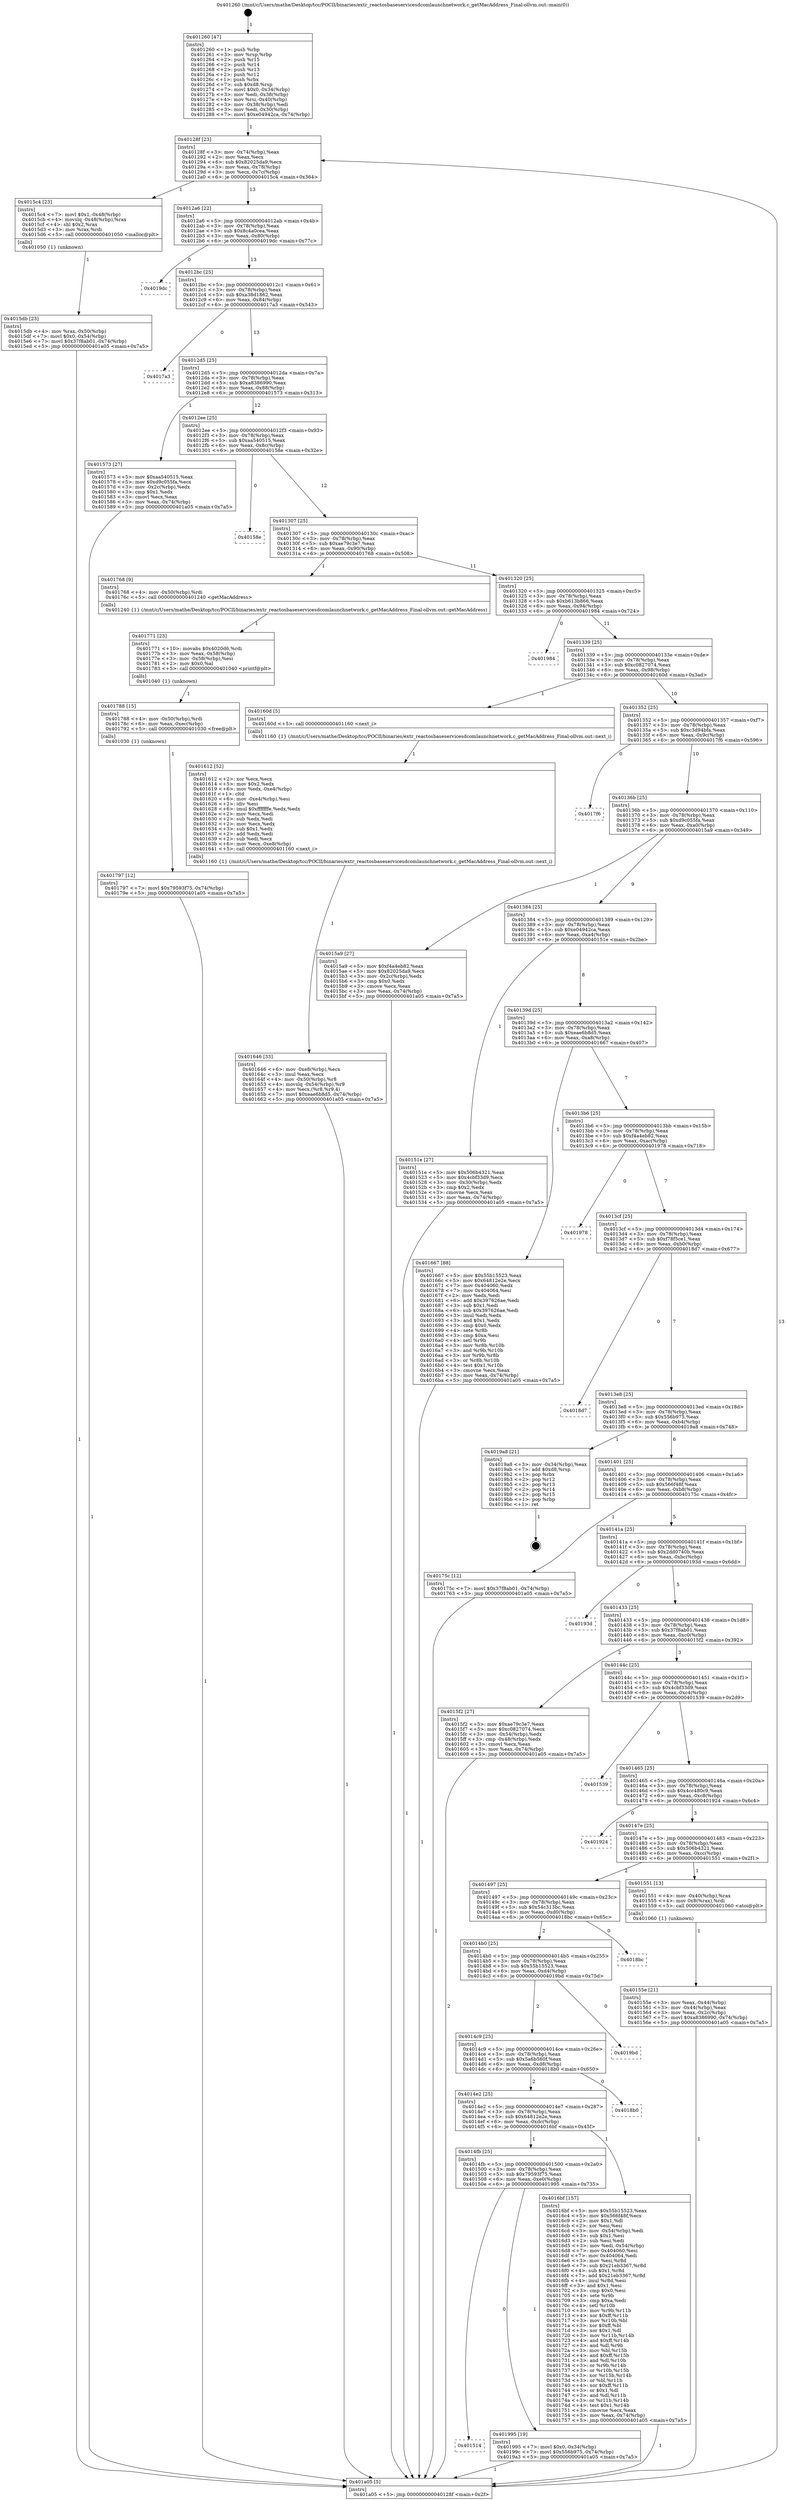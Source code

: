 digraph "0x401260" {
  label = "0x401260 (/mnt/c/Users/mathe/Desktop/tcc/POCII/binaries/extr_reactosbaseservicesdcomlaunchnetwork.c_getMacAddress_Final-ollvm.out::main(0))"
  labelloc = "t"
  node[shape=record]

  Entry [label="",width=0.3,height=0.3,shape=circle,fillcolor=black,style=filled]
  "0x40128f" [label="{
     0x40128f [23]\l
     | [instrs]\l
     &nbsp;&nbsp;0x40128f \<+3\>: mov -0x74(%rbp),%eax\l
     &nbsp;&nbsp;0x401292 \<+2\>: mov %eax,%ecx\l
     &nbsp;&nbsp;0x401294 \<+6\>: sub $0x82025da9,%ecx\l
     &nbsp;&nbsp;0x40129a \<+3\>: mov %eax,-0x78(%rbp)\l
     &nbsp;&nbsp;0x40129d \<+3\>: mov %ecx,-0x7c(%rbp)\l
     &nbsp;&nbsp;0x4012a0 \<+6\>: je 00000000004015c4 \<main+0x364\>\l
  }"]
  "0x4015c4" [label="{
     0x4015c4 [23]\l
     | [instrs]\l
     &nbsp;&nbsp;0x4015c4 \<+7\>: movl $0x1,-0x48(%rbp)\l
     &nbsp;&nbsp;0x4015cb \<+4\>: movslq -0x48(%rbp),%rax\l
     &nbsp;&nbsp;0x4015cf \<+4\>: shl $0x2,%rax\l
     &nbsp;&nbsp;0x4015d3 \<+3\>: mov %rax,%rdi\l
     &nbsp;&nbsp;0x4015d6 \<+5\>: call 0000000000401050 \<malloc@plt\>\l
     | [calls]\l
     &nbsp;&nbsp;0x401050 \{1\} (unknown)\l
  }"]
  "0x4012a6" [label="{
     0x4012a6 [22]\l
     | [instrs]\l
     &nbsp;&nbsp;0x4012a6 \<+5\>: jmp 00000000004012ab \<main+0x4b\>\l
     &nbsp;&nbsp;0x4012ab \<+3\>: mov -0x78(%rbp),%eax\l
     &nbsp;&nbsp;0x4012ae \<+5\>: sub $0x8c4a0cea,%eax\l
     &nbsp;&nbsp;0x4012b3 \<+3\>: mov %eax,-0x80(%rbp)\l
     &nbsp;&nbsp;0x4012b6 \<+6\>: je 00000000004019dc \<main+0x77c\>\l
  }"]
  Exit [label="",width=0.3,height=0.3,shape=circle,fillcolor=black,style=filled,peripheries=2]
  "0x4019dc" [label="{
     0x4019dc\l
  }", style=dashed]
  "0x4012bc" [label="{
     0x4012bc [25]\l
     | [instrs]\l
     &nbsp;&nbsp;0x4012bc \<+5\>: jmp 00000000004012c1 \<main+0x61\>\l
     &nbsp;&nbsp;0x4012c1 \<+3\>: mov -0x78(%rbp),%eax\l
     &nbsp;&nbsp;0x4012c4 \<+5\>: sub $0xa38d1862,%eax\l
     &nbsp;&nbsp;0x4012c9 \<+6\>: mov %eax,-0x84(%rbp)\l
     &nbsp;&nbsp;0x4012cf \<+6\>: je 00000000004017a3 \<main+0x543\>\l
  }"]
  "0x401514" [label="{
     0x401514\l
  }", style=dashed]
  "0x4017a3" [label="{
     0x4017a3\l
  }", style=dashed]
  "0x4012d5" [label="{
     0x4012d5 [25]\l
     | [instrs]\l
     &nbsp;&nbsp;0x4012d5 \<+5\>: jmp 00000000004012da \<main+0x7a\>\l
     &nbsp;&nbsp;0x4012da \<+3\>: mov -0x78(%rbp),%eax\l
     &nbsp;&nbsp;0x4012dd \<+5\>: sub $0xa8386990,%eax\l
     &nbsp;&nbsp;0x4012e2 \<+6\>: mov %eax,-0x88(%rbp)\l
     &nbsp;&nbsp;0x4012e8 \<+6\>: je 0000000000401573 \<main+0x313\>\l
  }"]
  "0x401995" [label="{
     0x401995 [19]\l
     | [instrs]\l
     &nbsp;&nbsp;0x401995 \<+7\>: movl $0x0,-0x34(%rbp)\l
     &nbsp;&nbsp;0x40199c \<+7\>: movl $0x556b975,-0x74(%rbp)\l
     &nbsp;&nbsp;0x4019a3 \<+5\>: jmp 0000000000401a05 \<main+0x7a5\>\l
  }"]
  "0x401573" [label="{
     0x401573 [27]\l
     | [instrs]\l
     &nbsp;&nbsp;0x401573 \<+5\>: mov $0xaa540515,%eax\l
     &nbsp;&nbsp;0x401578 \<+5\>: mov $0xd9c055fa,%ecx\l
     &nbsp;&nbsp;0x40157d \<+3\>: mov -0x2c(%rbp),%edx\l
     &nbsp;&nbsp;0x401580 \<+3\>: cmp $0x1,%edx\l
     &nbsp;&nbsp;0x401583 \<+3\>: cmovl %ecx,%eax\l
     &nbsp;&nbsp;0x401586 \<+3\>: mov %eax,-0x74(%rbp)\l
     &nbsp;&nbsp;0x401589 \<+5\>: jmp 0000000000401a05 \<main+0x7a5\>\l
  }"]
  "0x4012ee" [label="{
     0x4012ee [25]\l
     | [instrs]\l
     &nbsp;&nbsp;0x4012ee \<+5\>: jmp 00000000004012f3 \<main+0x93\>\l
     &nbsp;&nbsp;0x4012f3 \<+3\>: mov -0x78(%rbp),%eax\l
     &nbsp;&nbsp;0x4012f6 \<+5\>: sub $0xaa540515,%eax\l
     &nbsp;&nbsp;0x4012fb \<+6\>: mov %eax,-0x8c(%rbp)\l
     &nbsp;&nbsp;0x401301 \<+6\>: je 000000000040158e \<main+0x32e\>\l
  }"]
  "0x401797" [label="{
     0x401797 [12]\l
     | [instrs]\l
     &nbsp;&nbsp;0x401797 \<+7\>: movl $0x79593f75,-0x74(%rbp)\l
     &nbsp;&nbsp;0x40179e \<+5\>: jmp 0000000000401a05 \<main+0x7a5\>\l
  }"]
  "0x40158e" [label="{
     0x40158e\l
  }", style=dashed]
  "0x401307" [label="{
     0x401307 [25]\l
     | [instrs]\l
     &nbsp;&nbsp;0x401307 \<+5\>: jmp 000000000040130c \<main+0xac\>\l
     &nbsp;&nbsp;0x40130c \<+3\>: mov -0x78(%rbp),%eax\l
     &nbsp;&nbsp;0x40130f \<+5\>: sub $0xae79c3e7,%eax\l
     &nbsp;&nbsp;0x401314 \<+6\>: mov %eax,-0x90(%rbp)\l
     &nbsp;&nbsp;0x40131a \<+6\>: je 0000000000401768 \<main+0x508\>\l
  }"]
  "0x401788" [label="{
     0x401788 [15]\l
     | [instrs]\l
     &nbsp;&nbsp;0x401788 \<+4\>: mov -0x50(%rbp),%rdi\l
     &nbsp;&nbsp;0x40178c \<+6\>: mov %eax,-0xec(%rbp)\l
     &nbsp;&nbsp;0x401792 \<+5\>: call 0000000000401030 \<free@plt\>\l
     | [calls]\l
     &nbsp;&nbsp;0x401030 \{1\} (unknown)\l
  }"]
  "0x401768" [label="{
     0x401768 [9]\l
     | [instrs]\l
     &nbsp;&nbsp;0x401768 \<+4\>: mov -0x50(%rbp),%rdi\l
     &nbsp;&nbsp;0x40176c \<+5\>: call 0000000000401240 \<getMacAddress\>\l
     | [calls]\l
     &nbsp;&nbsp;0x401240 \{1\} (/mnt/c/Users/mathe/Desktop/tcc/POCII/binaries/extr_reactosbaseservicesdcomlaunchnetwork.c_getMacAddress_Final-ollvm.out::getMacAddress)\l
  }"]
  "0x401320" [label="{
     0x401320 [25]\l
     | [instrs]\l
     &nbsp;&nbsp;0x401320 \<+5\>: jmp 0000000000401325 \<main+0xc5\>\l
     &nbsp;&nbsp;0x401325 \<+3\>: mov -0x78(%rbp),%eax\l
     &nbsp;&nbsp;0x401328 \<+5\>: sub $0xb613b866,%eax\l
     &nbsp;&nbsp;0x40132d \<+6\>: mov %eax,-0x94(%rbp)\l
     &nbsp;&nbsp;0x401333 \<+6\>: je 0000000000401984 \<main+0x724\>\l
  }"]
  "0x401771" [label="{
     0x401771 [23]\l
     | [instrs]\l
     &nbsp;&nbsp;0x401771 \<+10\>: movabs $0x4020d6,%rdi\l
     &nbsp;&nbsp;0x40177b \<+3\>: mov %eax,-0x58(%rbp)\l
     &nbsp;&nbsp;0x40177e \<+3\>: mov -0x58(%rbp),%esi\l
     &nbsp;&nbsp;0x401781 \<+2\>: mov $0x0,%al\l
     &nbsp;&nbsp;0x401783 \<+5\>: call 0000000000401040 \<printf@plt\>\l
     | [calls]\l
     &nbsp;&nbsp;0x401040 \{1\} (unknown)\l
  }"]
  "0x401984" [label="{
     0x401984\l
  }", style=dashed]
  "0x401339" [label="{
     0x401339 [25]\l
     | [instrs]\l
     &nbsp;&nbsp;0x401339 \<+5\>: jmp 000000000040133e \<main+0xde\>\l
     &nbsp;&nbsp;0x40133e \<+3\>: mov -0x78(%rbp),%eax\l
     &nbsp;&nbsp;0x401341 \<+5\>: sub $0xc0827074,%eax\l
     &nbsp;&nbsp;0x401346 \<+6\>: mov %eax,-0x98(%rbp)\l
     &nbsp;&nbsp;0x40134c \<+6\>: je 000000000040160d \<main+0x3ad\>\l
  }"]
  "0x4014fb" [label="{
     0x4014fb [25]\l
     | [instrs]\l
     &nbsp;&nbsp;0x4014fb \<+5\>: jmp 0000000000401500 \<main+0x2a0\>\l
     &nbsp;&nbsp;0x401500 \<+3\>: mov -0x78(%rbp),%eax\l
     &nbsp;&nbsp;0x401503 \<+5\>: sub $0x79593f75,%eax\l
     &nbsp;&nbsp;0x401508 \<+6\>: mov %eax,-0xe0(%rbp)\l
     &nbsp;&nbsp;0x40150e \<+6\>: je 0000000000401995 \<main+0x735\>\l
  }"]
  "0x40160d" [label="{
     0x40160d [5]\l
     | [instrs]\l
     &nbsp;&nbsp;0x40160d \<+5\>: call 0000000000401160 \<next_i\>\l
     | [calls]\l
     &nbsp;&nbsp;0x401160 \{1\} (/mnt/c/Users/mathe/Desktop/tcc/POCII/binaries/extr_reactosbaseservicesdcomlaunchnetwork.c_getMacAddress_Final-ollvm.out::next_i)\l
  }"]
  "0x401352" [label="{
     0x401352 [25]\l
     | [instrs]\l
     &nbsp;&nbsp;0x401352 \<+5\>: jmp 0000000000401357 \<main+0xf7\>\l
     &nbsp;&nbsp;0x401357 \<+3\>: mov -0x78(%rbp),%eax\l
     &nbsp;&nbsp;0x40135a \<+5\>: sub $0xc3d94bfa,%eax\l
     &nbsp;&nbsp;0x40135f \<+6\>: mov %eax,-0x9c(%rbp)\l
     &nbsp;&nbsp;0x401365 \<+6\>: je 00000000004017f6 \<main+0x596\>\l
  }"]
  "0x4016bf" [label="{
     0x4016bf [157]\l
     | [instrs]\l
     &nbsp;&nbsp;0x4016bf \<+5\>: mov $0x55b15523,%eax\l
     &nbsp;&nbsp;0x4016c4 \<+5\>: mov $0x566f48f,%ecx\l
     &nbsp;&nbsp;0x4016c9 \<+2\>: mov $0x1,%dl\l
     &nbsp;&nbsp;0x4016cb \<+2\>: xor %esi,%esi\l
     &nbsp;&nbsp;0x4016cd \<+3\>: mov -0x54(%rbp),%edi\l
     &nbsp;&nbsp;0x4016d0 \<+3\>: sub $0x1,%esi\l
     &nbsp;&nbsp;0x4016d3 \<+2\>: sub %esi,%edi\l
     &nbsp;&nbsp;0x4016d5 \<+3\>: mov %edi,-0x54(%rbp)\l
     &nbsp;&nbsp;0x4016d8 \<+7\>: mov 0x404060,%esi\l
     &nbsp;&nbsp;0x4016df \<+7\>: mov 0x404064,%edi\l
     &nbsp;&nbsp;0x4016e6 \<+3\>: mov %esi,%r8d\l
     &nbsp;&nbsp;0x4016e9 \<+7\>: sub $0x21eb3367,%r8d\l
     &nbsp;&nbsp;0x4016f0 \<+4\>: sub $0x1,%r8d\l
     &nbsp;&nbsp;0x4016f4 \<+7\>: add $0x21eb3367,%r8d\l
     &nbsp;&nbsp;0x4016fb \<+4\>: imul %r8d,%esi\l
     &nbsp;&nbsp;0x4016ff \<+3\>: and $0x1,%esi\l
     &nbsp;&nbsp;0x401702 \<+3\>: cmp $0x0,%esi\l
     &nbsp;&nbsp;0x401705 \<+4\>: sete %r9b\l
     &nbsp;&nbsp;0x401709 \<+3\>: cmp $0xa,%edi\l
     &nbsp;&nbsp;0x40170c \<+4\>: setl %r10b\l
     &nbsp;&nbsp;0x401710 \<+3\>: mov %r9b,%r11b\l
     &nbsp;&nbsp;0x401713 \<+4\>: xor $0xff,%r11b\l
     &nbsp;&nbsp;0x401717 \<+3\>: mov %r10b,%bl\l
     &nbsp;&nbsp;0x40171a \<+3\>: xor $0xff,%bl\l
     &nbsp;&nbsp;0x40171d \<+3\>: xor $0x1,%dl\l
     &nbsp;&nbsp;0x401720 \<+3\>: mov %r11b,%r14b\l
     &nbsp;&nbsp;0x401723 \<+4\>: and $0xff,%r14b\l
     &nbsp;&nbsp;0x401727 \<+3\>: and %dl,%r9b\l
     &nbsp;&nbsp;0x40172a \<+3\>: mov %bl,%r15b\l
     &nbsp;&nbsp;0x40172d \<+4\>: and $0xff,%r15b\l
     &nbsp;&nbsp;0x401731 \<+3\>: and %dl,%r10b\l
     &nbsp;&nbsp;0x401734 \<+3\>: or %r9b,%r14b\l
     &nbsp;&nbsp;0x401737 \<+3\>: or %r10b,%r15b\l
     &nbsp;&nbsp;0x40173a \<+3\>: xor %r15b,%r14b\l
     &nbsp;&nbsp;0x40173d \<+3\>: or %bl,%r11b\l
     &nbsp;&nbsp;0x401740 \<+4\>: xor $0xff,%r11b\l
     &nbsp;&nbsp;0x401744 \<+3\>: or $0x1,%dl\l
     &nbsp;&nbsp;0x401747 \<+3\>: and %dl,%r11b\l
     &nbsp;&nbsp;0x40174a \<+3\>: or %r11b,%r14b\l
     &nbsp;&nbsp;0x40174d \<+4\>: test $0x1,%r14b\l
     &nbsp;&nbsp;0x401751 \<+3\>: cmovne %ecx,%eax\l
     &nbsp;&nbsp;0x401754 \<+3\>: mov %eax,-0x74(%rbp)\l
     &nbsp;&nbsp;0x401757 \<+5\>: jmp 0000000000401a05 \<main+0x7a5\>\l
  }"]
  "0x4017f6" [label="{
     0x4017f6\l
  }", style=dashed]
  "0x40136b" [label="{
     0x40136b [25]\l
     | [instrs]\l
     &nbsp;&nbsp;0x40136b \<+5\>: jmp 0000000000401370 \<main+0x110\>\l
     &nbsp;&nbsp;0x401370 \<+3\>: mov -0x78(%rbp),%eax\l
     &nbsp;&nbsp;0x401373 \<+5\>: sub $0xd9c055fa,%eax\l
     &nbsp;&nbsp;0x401378 \<+6\>: mov %eax,-0xa0(%rbp)\l
     &nbsp;&nbsp;0x40137e \<+6\>: je 00000000004015a9 \<main+0x349\>\l
  }"]
  "0x4014e2" [label="{
     0x4014e2 [25]\l
     | [instrs]\l
     &nbsp;&nbsp;0x4014e2 \<+5\>: jmp 00000000004014e7 \<main+0x287\>\l
     &nbsp;&nbsp;0x4014e7 \<+3\>: mov -0x78(%rbp),%eax\l
     &nbsp;&nbsp;0x4014ea \<+5\>: sub $0x64812e2e,%eax\l
     &nbsp;&nbsp;0x4014ef \<+6\>: mov %eax,-0xdc(%rbp)\l
     &nbsp;&nbsp;0x4014f5 \<+6\>: je 00000000004016bf \<main+0x45f\>\l
  }"]
  "0x4015a9" [label="{
     0x4015a9 [27]\l
     | [instrs]\l
     &nbsp;&nbsp;0x4015a9 \<+5\>: mov $0xf4a4eb82,%eax\l
     &nbsp;&nbsp;0x4015ae \<+5\>: mov $0x82025da9,%ecx\l
     &nbsp;&nbsp;0x4015b3 \<+3\>: mov -0x2c(%rbp),%edx\l
     &nbsp;&nbsp;0x4015b6 \<+3\>: cmp $0x0,%edx\l
     &nbsp;&nbsp;0x4015b9 \<+3\>: cmove %ecx,%eax\l
     &nbsp;&nbsp;0x4015bc \<+3\>: mov %eax,-0x74(%rbp)\l
     &nbsp;&nbsp;0x4015bf \<+5\>: jmp 0000000000401a05 \<main+0x7a5\>\l
  }"]
  "0x401384" [label="{
     0x401384 [25]\l
     | [instrs]\l
     &nbsp;&nbsp;0x401384 \<+5\>: jmp 0000000000401389 \<main+0x129\>\l
     &nbsp;&nbsp;0x401389 \<+3\>: mov -0x78(%rbp),%eax\l
     &nbsp;&nbsp;0x40138c \<+5\>: sub $0xe04942ca,%eax\l
     &nbsp;&nbsp;0x401391 \<+6\>: mov %eax,-0xa4(%rbp)\l
     &nbsp;&nbsp;0x401397 \<+6\>: je 000000000040151e \<main+0x2be\>\l
  }"]
  "0x4018b0" [label="{
     0x4018b0\l
  }", style=dashed]
  "0x40151e" [label="{
     0x40151e [27]\l
     | [instrs]\l
     &nbsp;&nbsp;0x40151e \<+5\>: mov $0x506b4321,%eax\l
     &nbsp;&nbsp;0x401523 \<+5\>: mov $0x4cbf33d9,%ecx\l
     &nbsp;&nbsp;0x401528 \<+3\>: mov -0x30(%rbp),%edx\l
     &nbsp;&nbsp;0x40152b \<+3\>: cmp $0x2,%edx\l
     &nbsp;&nbsp;0x40152e \<+3\>: cmovne %ecx,%eax\l
     &nbsp;&nbsp;0x401531 \<+3\>: mov %eax,-0x74(%rbp)\l
     &nbsp;&nbsp;0x401534 \<+5\>: jmp 0000000000401a05 \<main+0x7a5\>\l
  }"]
  "0x40139d" [label="{
     0x40139d [25]\l
     | [instrs]\l
     &nbsp;&nbsp;0x40139d \<+5\>: jmp 00000000004013a2 \<main+0x142\>\l
     &nbsp;&nbsp;0x4013a2 \<+3\>: mov -0x78(%rbp),%eax\l
     &nbsp;&nbsp;0x4013a5 \<+5\>: sub $0xeae6b8d5,%eax\l
     &nbsp;&nbsp;0x4013aa \<+6\>: mov %eax,-0xa8(%rbp)\l
     &nbsp;&nbsp;0x4013b0 \<+6\>: je 0000000000401667 \<main+0x407\>\l
  }"]
  "0x401a05" [label="{
     0x401a05 [5]\l
     | [instrs]\l
     &nbsp;&nbsp;0x401a05 \<+5\>: jmp 000000000040128f \<main+0x2f\>\l
  }"]
  "0x401260" [label="{
     0x401260 [47]\l
     | [instrs]\l
     &nbsp;&nbsp;0x401260 \<+1\>: push %rbp\l
     &nbsp;&nbsp;0x401261 \<+3\>: mov %rsp,%rbp\l
     &nbsp;&nbsp;0x401264 \<+2\>: push %r15\l
     &nbsp;&nbsp;0x401266 \<+2\>: push %r14\l
     &nbsp;&nbsp;0x401268 \<+2\>: push %r13\l
     &nbsp;&nbsp;0x40126a \<+2\>: push %r12\l
     &nbsp;&nbsp;0x40126c \<+1\>: push %rbx\l
     &nbsp;&nbsp;0x40126d \<+7\>: sub $0xd8,%rsp\l
     &nbsp;&nbsp;0x401274 \<+7\>: movl $0x0,-0x34(%rbp)\l
     &nbsp;&nbsp;0x40127b \<+3\>: mov %edi,-0x38(%rbp)\l
     &nbsp;&nbsp;0x40127e \<+4\>: mov %rsi,-0x40(%rbp)\l
     &nbsp;&nbsp;0x401282 \<+3\>: mov -0x38(%rbp),%edi\l
     &nbsp;&nbsp;0x401285 \<+3\>: mov %edi,-0x30(%rbp)\l
     &nbsp;&nbsp;0x401288 \<+7\>: movl $0xe04942ca,-0x74(%rbp)\l
  }"]
  "0x4014c9" [label="{
     0x4014c9 [25]\l
     | [instrs]\l
     &nbsp;&nbsp;0x4014c9 \<+5\>: jmp 00000000004014ce \<main+0x26e\>\l
     &nbsp;&nbsp;0x4014ce \<+3\>: mov -0x78(%rbp),%eax\l
     &nbsp;&nbsp;0x4014d1 \<+5\>: sub $0x5a6b560f,%eax\l
     &nbsp;&nbsp;0x4014d6 \<+6\>: mov %eax,-0xd8(%rbp)\l
     &nbsp;&nbsp;0x4014dc \<+6\>: je 00000000004018b0 \<main+0x650\>\l
  }"]
  "0x401667" [label="{
     0x401667 [88]\l
     | [instrs]\l
     &nbsp;&nbsp;0x401667 \<+5\>: mov $0x55b15523,%eax\l
     &nbsp;&nbsp;0x40166c \<+5\>: mov $0x64812e2e,%ecx\l
     &nbsp;&nbsp;0x401671 \<+7\>: mov 0x404060,%edx\l
     &nbsp;&nbsp;0x401678 \<+7\>: mov 0x404064,%esi\l
     &nbsp;&nbsp;0x40167f \<+2\>: mov %edx,%edi\l
     &nbsp;&nbsp;0x401681 \<+6\>: add $0x397626ae,%edi\l
     &nbsp;&nbsp;0x401687 \<+3\>: sub $0x1,%edi\l
     &nbsp;&nbsp;0x40168a \<+6\>: sub $0x397626ae,%edi\l
     &nbsp;&nbsp;0x401690 \<+3\>: imul %edi,%edx\l
     &nbsp;&nbsp;0x401693 \<+3\>: and $0x1,%edx\l
     &nbsp;&nbsp;0x401696 \<+3\>: cmp $0x0,%edx\l
     &nbsp;&nbsp;0x401699 \<+4\>: sete %r8b\l
     &nbsp;&nbsp;0x40169d \<+3\>: cmp $0xa,%esi\l
     &nbsp;&nbsp;0x4016a0 \<+4\>: setl %r9b\l
     &nbsp;&nbsp;0x4016a4 \<+3\>: mov %r8b,%r10b\l
     &nbsp;&nbsp;0x4016a7 \<+3\>: and %r9b,%r10b\l
     &nbsp;&nbsp;0x4016aa \<+3\>: xor %r9b,%r8b\l
     &nbsp;&nbsp;0x4016ad \<+3\>: or %r8b,%r10b\l
     &nbsp;&nbsp;0x4016b0 \<+4\>: test $0x1,%r10b\l
     &nbsp;&nbsp;0x4016b4 \<+3\>: cmovne %ecx,%eax\l
     &nbsp;&nbsp;0x4016b7 \<+3\>: mov %eax,-0x74(%rbp)\l
     &nbsp;&nbsp;0x4016ba \<+5\>: jmp 0000000000401a05 \<main+0x7a5\>\l
  }"]
  "0x4013b6" [label="{
     0x4013b6 [25]\l
     | [instrs]\l
     &nbsp;&nbsp;0x4013b6 \<+5\>: jmp 00000000004013bb \<main+0x15b\>\l
     &nbsp;&nbsp;0x4013bb \<+3\>: mov -0x78(%rbp),%eax\l
     &nbsp;&nbsp;0x4013be \<+5\>: sub $0xf4a4eb82,%eax\l
     &nbsp;&nbsp;0x4013c3 \<+6\>: mov %eax,-0xac(%rbp)\l
     &nbsp;&nbsp;0x4013c9 \<+6\>: je 0000000000401978 \<main+0x718\>\l
  }"]
  "0x4019bd" [label="{
     0x4019bd\l
  }", style=dashed]
  "0x401978" [label="{
     0x401978\l
  }", style=dashed]
  "0x4013cf" [label="{
     0x4013cf [25]\l
     | [instrs]\l
     &nbsp;&nbsp;0x4013cf \<+5\>: jmp 00000000004013d4 \<main+0x174\>\l
     &nbsp;&nbsp;0x4013d4 \<+3\>: mov -0x78(%rbp),%eax\l
     &nbsp;&nbsp;0x4013d7 \<+5\>: sub $0xf78f5ce1,%eax\l
     &nbsp;&nbsp;0x4013dc \<+6\>: mov %eax,-0xb0(%rbp)\l
     &nbsp;&nbsp;0x4013e2 \<+6\>: je 00000000004018d7 \<main+0x677\>\l
  }"]
  "0x4014b0" [label="{
     0x4014b0 [25]\l
     | [instrs]\l
     &nbsp;&nbsp;0x4014b0 \<+5\>: jmp 00000000004014b5 \<main+0x255\>\l
     &nbsp;&nbsp;0x4014b5 \<+3\>: mov -0x78(%rbp),%eax\l
     &nbsp;&nbsp;0x4014b8 \<+5\>: sub $0x55b15523,%eax\l
     &nbsp;&nbsp;0x4014bd \<+6\>: mov %eax,-0xd4(%rbp)\l
     &nbsp;&nbsp;0x4014c3 \<+6\>: je 00000000004019bd \<main+0x75d\>\l
  }"]
  "0x4018d7" [label="{
     0x4018d7\l
  }", style=dashed]
  "0x4013e8" [label="{
     0x4013e8 [25]\l
     | [instrs]\l
     &nbsp;&nbsp;0x4013e8 \<+5\>: jmp 00000000004013ed \<main+0x18d\>\l
     &nbsp;&nbsp;0x4013ed \<+3\>: mov -0x78(%rbp),%eax\l
     &nbsp;&nbsp;0x4013f0 \<+5\>: sub $0x556b975,%eax\l
     &nbsp;&nbsp;0x4013f5 \<+6\>: mov %eax,-0xb4(%rbp)\l
     &nbsp;&nbsp;0x4013fb \<+6\>: je 00000000004019a8 \<main+0x748\>\l
  }"]
  "0x4018bc" [label="{
     0x4018bc\l
  }", style=dashed]
  "0x4019a8" [label="{
     0x4019a8 [21]\l
     | [instrs]\l
     &nbsp;&nbsp;0x4019a8 \<+3\>: mov -0x34(%rbp),%eax\l
     &nbsp;&nbsp;0x4019ab \<+7\>: add $0xd8,%rsp\l
     &nbsp;&nbsp;0x4019b2 \<+1\>: pop %rbx\l
     &nbsp;&nbsp;0x4019b3 \<+2\>: pop %r12\l
     &nbsp;&nbsp;0x4019b5 \<+2\>: pop %r13\l
     &nbsp;&nbsp;0x4019b7 \<+2\>: pop %r14\l
     &nbsp;&nbsp;0x4019b9 \<+2\>: pop %r15\l
     &nbsp;&nbsp;0x4019bb \<+1\>: pop %rbp\l
     &nbsp;&nbsp;0x4019bc \<+1\>: ret\l
  }"]
  "0x401401" [label="{
     0x401401 [25]\l
     | [instrs]\l
     &nbsp;&nbsp;0x401401 \<+5\>: jmp 0000000000401406 \<main+0x1a6\>\l
     &nbsp;&nbsp;0x401406 \<+3\>: mov -0x78(%rbp),%eax\l
     &nbsp;&nbsp;0x401409 \<+5\>: sub $0x566f48f,%eax\l
     &nbsp;&nbsp;0x40140e \<+6\>: mov %eax,-0xb8(%rbp)\l
     &nbsp;&nbsp;0x401414 \<+6\>: je 000000000040175c \<main+0x4fc\>\l
  }"]
  "0x401646" [label="{
     0x401646 [33]\l
     | [instrs]\l
     &nbsp;&nbsp;0x401646 \<+6\>: mov -0xe8(%rbp),%ecx\l
     &nbsp;&nbsp;0x40164c \<+3\>: imul %eax,%ecx\l
     &nbsp;&nbsp;0x40164f \<+4\>: mov -0x50(%rbp),%r8\l
     &nbsp;&nbsp;0x401653 \<+4\>: movslq -0x54(%rbp),%r9\l
     &nbsp;&nbsp;0x401657 \<+4\>: mov %ecx,(%r8,%r9,4)\l
     &nbsp;&nbsp;0x40165b \<+7\>: movl $0xeae6b8d5,-0x74(%rbp)\l
     &nbsp;&nbsp;0x401662 \<+5\>: jmp 0000000000401a05 \<main+0x7a5\>\l
  }"]
  "0x40175c" [label="{
     0x40175c [12]\l
     | [instrs]\l
     &nbsp;&nbsp;0x40175c \<+7\>: movl $0x37f8ab01,-0x74(%rbp)\l
     &nbsp;&nbsp;0x401763 \<+5\>: jmp 0000000000401a05 \<main+0x7a5\>\l
  }"]
  "0x40141a" [label="{
     0x40141a [25]\l
     | [instrs]\l
     &nbsp;&nbsp;0x40141a \<+5\>: jmp 000000000040141f \<main+0x1bf\>\l
     &nbsp;&nbsp;0x40141f \<+3\>: mov -0x78(%rbp),%eax\l
     &nbsp;&nbsp;0x401422 \<+5\>: sub $0x2dd0740b,%eax\l
     &nbsp;&nbsp;0x401427 \<+6\>: mov %eax,-0xbc(%rbp)\l
     &nbsp;&nbsp;0x40142d \<+6\>: je 000000000040193d \<main+0x6dd\>\l
  }"]
  "0x401612" [label="{
     0x401612 [52]\l
     | [instrs]\l
     &nbsp;&nbsp;0x401612 \<+2\>: xor %ecx,%ecx\l
     &nbsp;&nbsp;0x401614 \<+5\>: mov $0x2,%edx\l
     &nbsp;&nbsp;0x401619 \<+6\>: mov %edx,-0xe4(%rbp)\l
     &nbsp;&nbsp;0x40161f \<+1\>: cltd\l
     &nbsp;&nbsp;0x401620 \<+6\>: mov -0xe4(%rbp),%esi\l
     &nbsp;&nbsp;0x401626 \<+2\>: idiv %esi\l
     &nbsp;&nbsp;0x401628 \<+6\>: imul $0xfffffffe,%edx,%edx\l
     &nbsp;&nbsp;0x40162e \<+2\>: mov %ecx,%edi\l
     &nbsp;&nbsp;0x401630 \<+2\>: sub %edx,%edi\l
     &nbsp;&nbsp;0x401632 \<+2\>: mov %ecx,%edx\l
     &nbsp;&nbsp;0x401634 \<+3\>: sub $0x1,%edx\l
     &nbsp;&nbsp;0x401637 \<+2\>: add %edx,%edi\l
     &nbsp;&nbsp;0x401639 \<+2\>: sub %edi,%ecx\l
     &nbsp;&nbsp;0x40163b \<+6\>: mov %ecx,-0xe8(%rbp)\l
     &nbsp;&nbsp;0x401641 \<+5\>: call 0000000000401160 \<next_i\>\l
     | [calls]\l
     &nbsp;&nbsp;0x401160 \{1\} (/mnt/c/Users/mathe/Desktop/tcc/POCII/binaries/extr_reactosbaseservicesdcomlaunchnetwork.c_getMacAddress_Final-ollvm.out::next_i)\l
  }"]
  "0x40193d" [label="{
     0x40193d\l
  }", style=dashed]
  "0x401433" [label="{
     0x401433 [25]\l
     | [instrs]\l
     &nbsp;&nbsp;0x401433 \<+5\>: jmp 0000000000401438 \<main+0x1d8\>\l
     &nbsp;&nbsp;0x401438 \<+3\>: mov -0x78(%rbp),%eax\l
     &nbsp;&nbsp;0x40143b \<+5\>: sub $0x37f8ab01,%eax\l
     &nbsp;&nbsp;0x401440 \<+6\>: mov %eax,-0xc0(%rbp)\l
     &nbsp;&nbsp;0x401446 \<+6\>: je 00000000004015f2 \<main+0x392\>\l
  }"]
  "0x4015db" [label="{
     0x4015db [23]\l
     | [instrs]\l
     &nbsp;&nbsp;0x4015db \<+4\>: mov %rax,-0x50(%rbp)\l
     &nbsp;&nbsp;0x4015df \<+7\>: movl $0x0,-0x54(%rbp)\l
     &nbsp;&nbsp;0x4015e6 \<+7\>: movl $0x37f8ab01,-0x74(%rbp)\l
     &nbsp;&nbsp;0x4015ed \<+5\>: jmp 0000000000401a05 \<main+0x7a5\>\l
  }"]
  "0x4015f2" [label="{
     0x4015f2 [27]\l
     | [instrs]\l
     &nbsp;&nbsp;0x4015f2 \<+5\>: mov $0xae79c3e7,%eax\l
     &nbsp;&nbsp;0x4015f7 \<+5\>: mov $0xc0827074,%ecx\l
     &nbsp;&nbsp;0x4015fc \<+3\>: mov -0x54(%rbp),%edx\l
     &nbsp;&nbsp;0x4015ff \<+3\>: cmp -0x48(%rbp),%edx\l
     &nbsp;&nbsp;0x401602 \<+3\>: cmovl %ecx,%eax\l
     &nbsp;&nbsp;0x401605 \<+3\>: mov %eax,-0x74(%rbp)\l
     &nbsp;&nbsp;0x401608 \<+5\>: jmp 0000000000401a05 \<main+0x7a5\>\l
  }"]
  "0x40144c" [label="{
     0x40144c [25]\l
     | [instrs]\l
     &nbsp;&nbsp;0x40144c \<+5\>: jmp 0000000000401451 \<main+0x1f1\>\l
     &nbsp;&nbsp;0x401451 \<+3\>: mov -0x78(%rbp),%eax\l
     &nbsp;&nbsp;0x401454 \<+5\>: sub $0x4cbf33d9,%eax\l
     &nbsp;&nbsp;0x401459 \<+6\>: mov %eax,-0xc4(%rbp)\l
     &nbsp;&nbsp;0x40145f \<+6\>: je 0000000000401539 \<main+0x2d9\>\l
  }"]
  "0x40155e" [label="{
     0x40155e [21]\l
     | [instrs]\l
     &nbsp;&nbsp;0x40155e \<+3\>: mov %eax,-0x44(%rbp)\l
     &nbsp;&nbsp;0x401561 \<+3\>: mov -0x44(%rbp),%eax\l
     &nbsp;&nbsp;0x401564 \<+3\>: mov %eax,-0x2c(%rbp)\l
     &nbsp;&nbsp;0x401567 \<+7\>: movl $0xa8386990,-0x74(%rbp)\l
     &nbsp;&nbsp;0x40156e \<+5\>: jmp 0000000000401a05 \<main+0x7a5\>\l
  }"]
  "0x401539" [label="{
     0x401539\l
  }", style=dashed]
  "0x401465" [label="{
     0x401465 [25]\l
     | [instrs]\l
     &nbsp;&nbsp;0x401465 \<+5\>: jmp 000000000040146a \<main+0x20a\>\l
     &nbsp;&nbsp;0x40146a \<+3\>: mov -0x78(%rbp),%eax\l
     &nbsp;&nbsp;0x40146d \<+5\>: sub $0x4cc480c9,%eax\l
     &nbsp;&nbsp;0x401472 \<+6\>: mov %eax,-0xc8(%rbp)\l
     &nbsp;&nbsp;0x401478 \<+6\>: je 0000000000401924 \<main+0x6c4\>\l
  }"]
  "0x401497" [label="{
     0x401497 [25]\l
     | [instrs]\l
     &nbsp;&nbsp;0x401497 \<+5\>: jmp 000000000040149c \<main+0x23c\>\l
     &nbsp;&nbsp;0x40149c \<+3\>: mov -0x78(%rbp),%eax\l
     &nbsp;&nbsp;0x40149f \<+5\>: sub $0x54c313bc,%eax\l
     &nbsp;&nbsp;0x4014a4 \<+6\>: mov %eax,-0xd0(%rbp)\l
     &nbsp;&nbsp;0x4014aa \<+6\>: je 00000000004018bc \<main+0x65c\>\l
  }"]
  "0x401924" [label="{
     0x401924\l
  }", style=dashed]
  "0x40147e" [label="{
     0x40147e [25]\l
     | [instrs]\l
     &nbsp;&nbsp;0x40147e \<+5\>: jmp 0000000000401483 \<main+0x223\>\l
     &nbsp;&nbsp;0x401483 \<+3\>: mov -0x78(%rbp),%eax\l
     &nbsp;&nbsp;0x401486 \<+5\>: sub $0x506b4321,%eax\l
     &nbsp;&nbsp;0x40148b \<+6\>: mov %eax,-0xcc(%rbp)\l
     &nbsp;&nbsp;0x401491 \<+6\>: je 0000000000401551 \<main+0x2f1\>\l
  }"]
  "0x401551" [label="{
     0x401551 [13]\l
     | [instrs]\l
     &nbsp;&nbsp;0x401551 \<+4\>: mov -0x40(%rbp),%rax\l
     &nbsp;&nbsp;0x401555 \<+4\>: mov 0x8(%rax),%rdi\l
     &nbsp;&nbsp;0x401559 \<+5\>: call 0000000000401060 \<atoi@plt\>\l
     | [calls]\l
     &nbsp;&nbsp;0x401060 \{1\} (unknown)\l
  }"]
  Entry -> "0x401260" [label=" 1"]
  "0x40128f" -> "0x4015c4" [label=" 1"]
  "0x40128f" -> "0x4012a6" [label=" 13"]
  "0x4019a8" -> Exit [label=" 1"]
  "0x4012a6" -> "0x4019dc" [label=" 0"]
  "0x4012a6" -> "0x4012bc" [label=" 13"]
  "0x401995" -> "0x401a05" [label=" 1"]
  "0x4012bc" -> "0x4017a3" [label=" 0"]
  "0x4012bc" -> "0x4012d5" [label=" 13"]
  "0x4014fb" -> "0x401514" [label=" 0"]
  "0x4012d5" -> "0x401573" [label=" 1"]
  "0x4012d5" -> "0x4012ee" [label=" 12"]
  "0x4014fb" -> "0x401995" [label=" 1"]
  "0x4012ee" -> "0x40158e" [label=" 0"]
  "0x4012ee" -> "0x401307" [label=" 12"]
  "0x401797" -> "0x401a05" [label=" 1"]
  "0x401307" -> "0x401768" [label=" 1"]
  "0x401307" -> "0x401320" [label=" 11"]
  "0x401788" -> "0x401797" [label=" 1"]
  "0x401320" -> "0x401984" [label=" 0"]
  "0x401320" -> "0x401339" [label=" 11"]
  "0x401771" -> "0x401788" [label=" 1"]
  "0x401339" -> "0x40160d" [label=" 1"]
  "0x401339" -> "0x401352" [label=" 10"]
  "0x401768" -> "0x401771" [label=" 1"]
  "0x401352" -> "0x4017f6" [label=" 0"]
  "0x401352" -> "0x40136b" [label=" 10"]
  "0x40175c" -> "0x401a05" [label=" 1"]
  "0x40136b" -> "0x4015a9" [label=" 1"]
  "0x40136b" -> "0x401384" [label=" 9"]
  "0x4014e2" -> "0x4014fb" [label=" 1"]
  "0x401384" -> "0x40151e" [label=" 1"]
  "0x401384" -> "0x40139d" [label=" 8"]
  "0x40151e" -> "0x401a05" [label=" 1"]
  "0x401260" -> "0x40128f" [label=" 1"]
  "0x401a05" -> "0x40128f" [label=" 13"]
  "0x4014e2" -> "0x4016bf" [label=" 1"]
  "0x40139d" -> "0x401667" [label=" 1"]
  "0x40139d" -> "0x4013b6" [label=" 7"]
  "0x4014c9" -> "0x4014e2" [label=" 2"]
  "0x4013b6" -> "0x401978" [label=" 0"]
  "0x4013b6" -> "0x4013cf" [label=" 7"]
  "0x4014c9" -> "0x4018b0" [label=" 0"]
  "0x4013cf" -> "0x4018d7" [label=" 0"]
  "0x4013cf" -> "0x4013e8" [label=" 7"]
  "0x4014b0" -> "0x4014c9" [label=" 2"]
  "0x4013e8" -> "0x4019a8" [label=" 1"]
  "0x4013e8" -> "0x401401" [label=" 6"]
  "0x4014b0" -> "0x4019bd" [label=" 0"]
  "0x401401" -> "0x40175c" [label=" 1"]
  "0x401401" -> "0x40141a" [label=" 5"]
  "0x401497" -> "0x4014b0" [label=" 2"]
  "0x40141a" -> "0x40193d" [label=" 0"]
  "0x40141a" -> "0x401433" [label=" 5"]
  "0x401497" -> "0x4018bc" [label=" 0"]
  "0x401433" -> "0x4015f2" [label=" 2"]
  "0x401433" -> "0x40144c" [label=" 3"]
  "0x4016bf" -> "0x401a05" [label=" 1"]
  "0x40144c" -> "0x401539" [label=" 0"]
  "0x40144c" -> "0x401465" [label=" 3"]
  "0x401667" -> "0x401a05" [label=" 1"]
  "0x401465" -> "0x401924" [label=" 0"]
  "0x401465" -> "0x40147e" [label=" 3"]
  "0x401646" -> "0x401a05" [label=" 1"]
  "0x40147e" -> "0x401551" [label=" 1"]
  "0x40147e" -> "0x401497" [label=" 2"]
  "0x401551" -> "0x40155e" [label=" 1"]
  "0x40155e" -> "0x401a05" [label=" 1"]
  "0x401573" -> "0x401a05" [label=" 1"]
  "0x4015a9" -> "0x401a05" [label=" 1"]
  "0x4015c4" -> "0x4015db" [label=" 1"]
  "0x4015db" -> "0x401a05" [label=" 1"]
  "0x4015f2" -> "0x401a05" [label=" 2"]
  "0x40160d" -> "0x401612" [label=" 1"]
  "0x401612" -> "0x401646" [label=" 1"]
}
